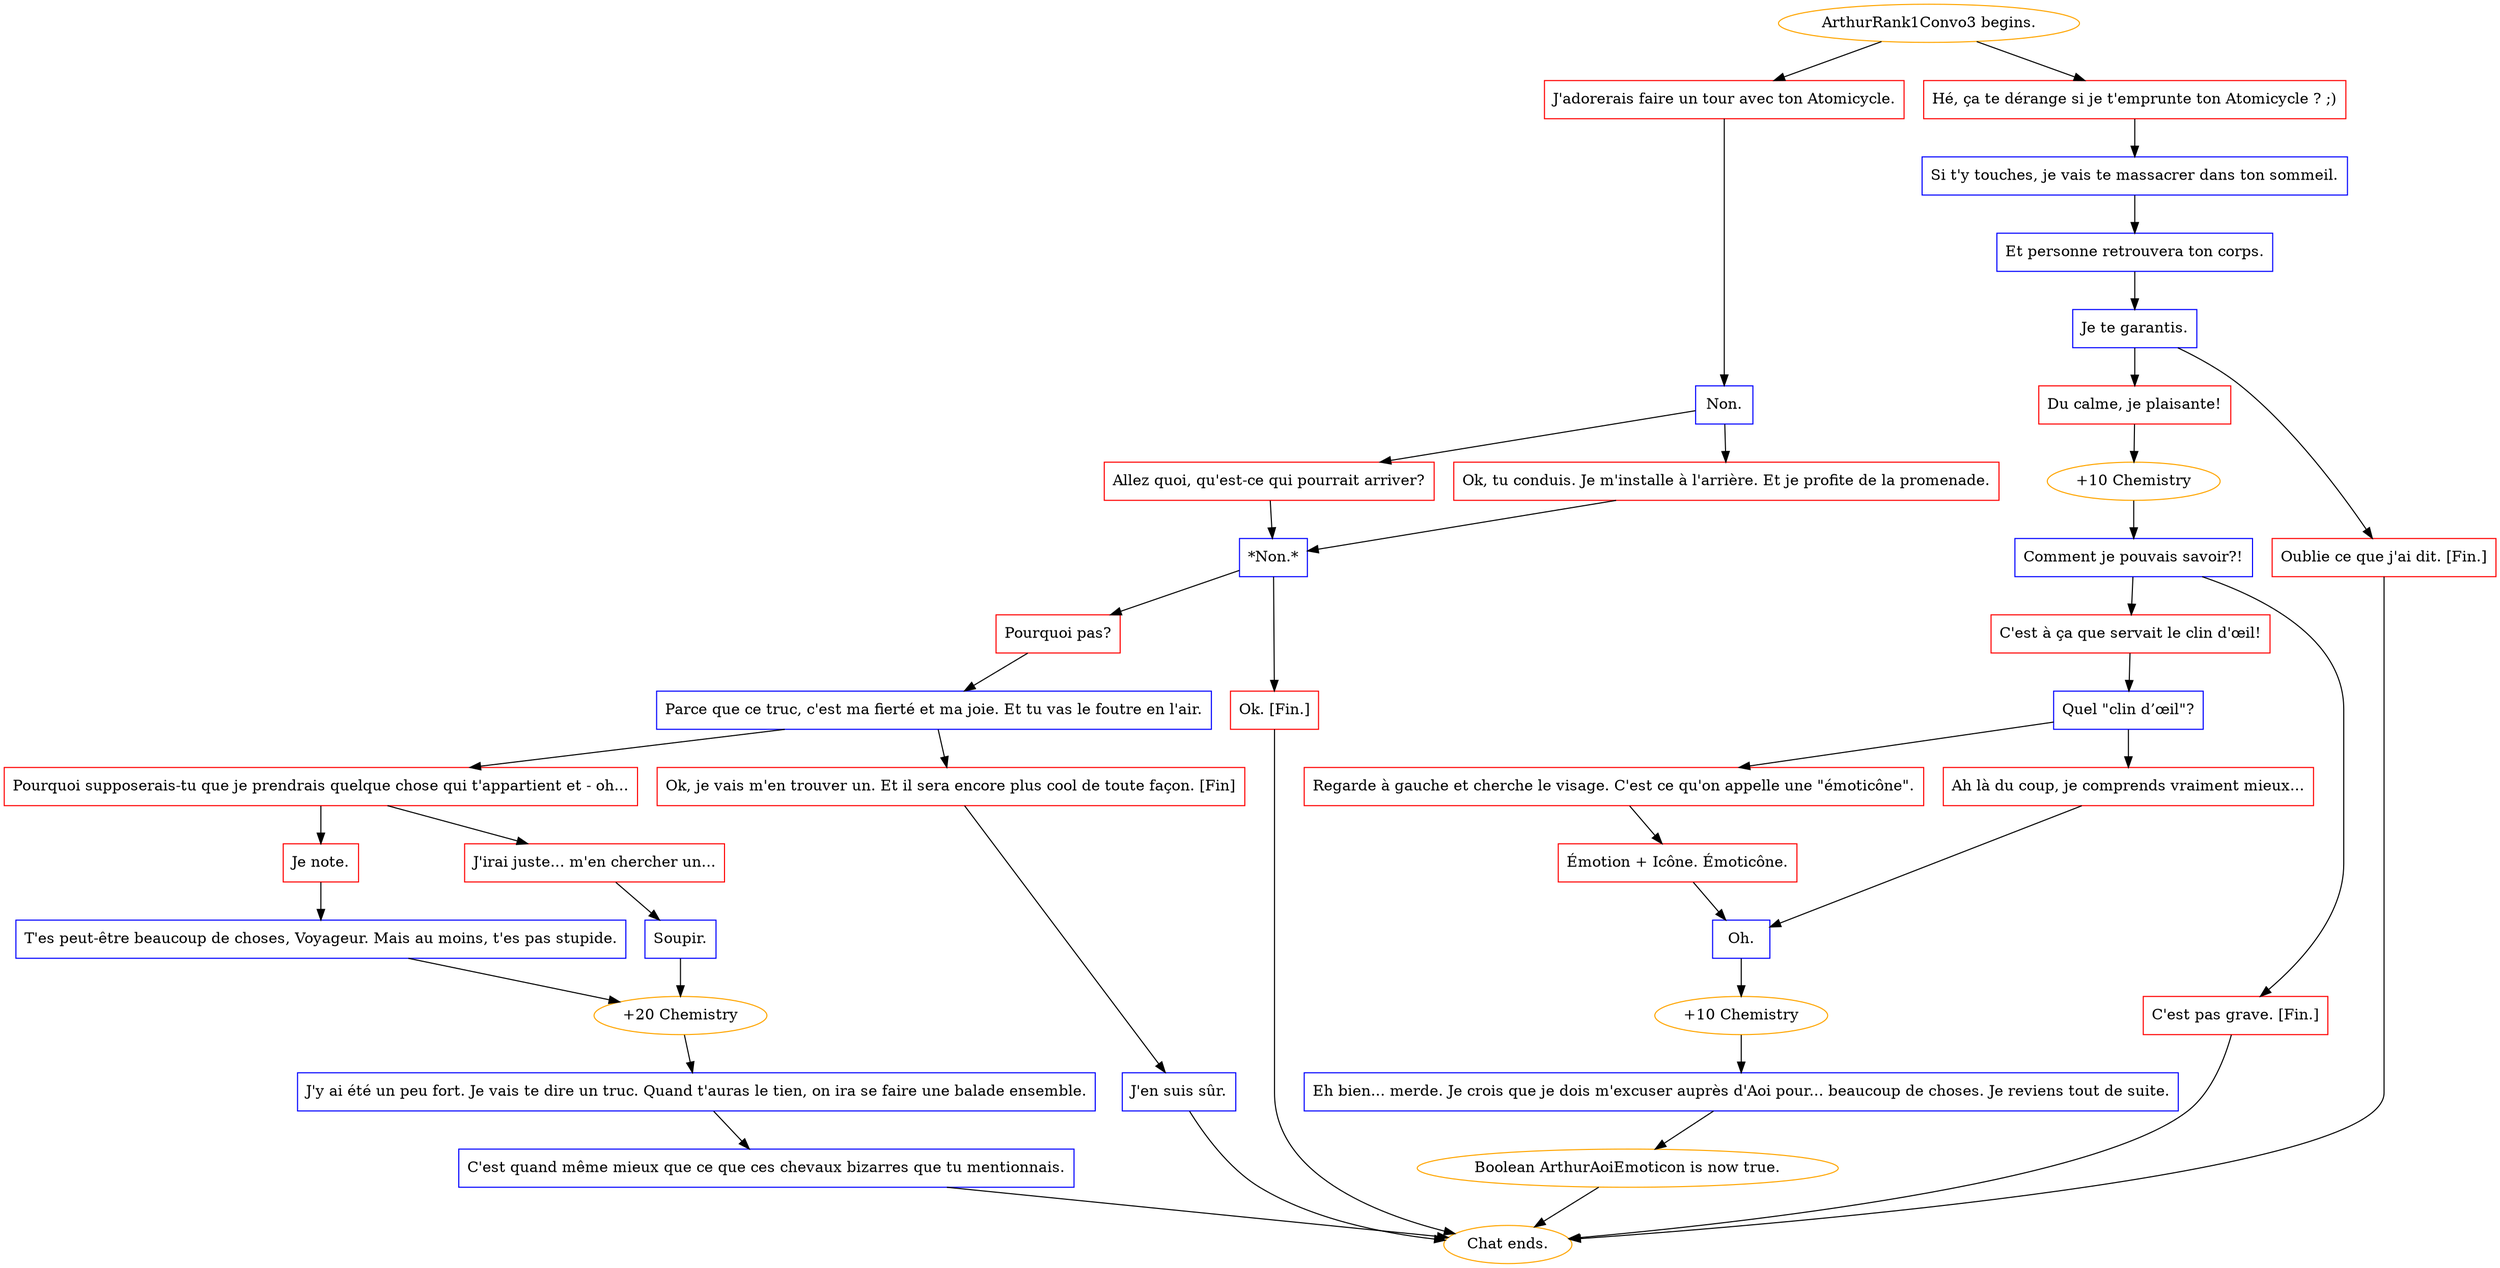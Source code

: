 digraph {
	"ArthurRank1Convo3 begins." [color=orange];
		"ArthurRank1Convo3 begins." -> j2396208180;
		"ArthurRank1Convo3 begins." -> j748533;
	j2396208180 [label="J'adorerais faire un tour avec ton Atomicycle.",shape=box,color=red];
		j2396208180 -> j3210389811;
	j748533 [label="Hé, ça te dérange si je t'emprunte ton Atomicycle ? ;)",shape=box,color=red];
		j748533 -> j2272484413;
	j3210389811 [label="Non.",shape=box,color=blue];
		j3210389811 -> j644281951;
		j3210389811 -> j2632462028;
	j2272484413 [label="Si t'y touches, je vais te massacrer dans ton sommeil.",shape=box,color=blue];
		j2272484413 -> j2203611319;
	j644281951 [label="Allez quoi, qu'est-ce qui pourrait arriver?",shape=box,color=red];
		j644281951 -> j4173400402;
	j2632462028 [label="Ok, tu conduis. Je m'installe à l'arrière. Et je profite de la promenade.",shape=box,color=red];
		j2632462028 -> j4173400402;
	j2203611319 [label="Et personne retrouvera ton corps.",shape=box,color=blue];
		j2203611319 -> j1836599272;
	j4173400402 [label="*Non.*",shape=box,color=blue];
		j4173400402 -> j389942616;
		j4173400402 -> j3887256738;
	j1836599272 [label="Je te garantis.",shape=box,color=blue];
		j1836599272 -> j23015066;
		j1836599272 -> j2553398414;
	j389942616 [label="Pourquoi pas?",shape=box,color=red];
		j389942616 -> j491797181;
	j3887256738 [label="Ok. [Fin.]",shape=box,color=red];
		j3887256738 -> "Chat ends.";
	j23015066 [label="Du calme, je plaisante!",shape=box,color=red];
		j23015066 -> j1289398860;
	j2553398414 [label="Oublie ce que j'ai dit. [Fin.]",shape=box,color=red];
		j2553398414 -> "Chat ends.";
	j491797181 [label="Parce que ce truc, c'est ma fierté et ma joie. Et tu vas le foutre en l'air.",shape=box,color=blue];
		j491797181 -> j1235350998;
		j491797181 -> j951697907;
	"Chat ends." [color=orange];
	j1289398860 [label="+10 Chemistry",color=orange];
		j1289398860 -> j1779869742;
	j1235350998 [label="Pourquoi supposerais-tu que je prendrais quelque chose qui t'appartient et - oh...",shape=box,color=red];
		j1235350998 -> j2347050990;
		j1235350998 -> j2598923496;
	j951697907 [label="Ok, je vais m'en trouver un. Et il sera encore plus cool de toute façon. [Fin]",shape=box,color=red];
		j951697907 -> j2548346895;
	j1779869742 [label="Comment je pouvais savoir?!",shape=box,color=blue];
		j1779869742 -> j579620764;
		j1779869742 -> j1112426961;
	j2347050990 [label="Je note.",shape=box,color=red];
		j2347050990 -> j3492429114;
	j2598923496 [label="J'irai juste... m'en chercher un...",shape=box,color=red];
		j2598923496 -> j2062041375;
	j2548346895 [label="J'en suis sûr.",shape=box,color=blue];
		j2548346895 -> "Chat ends.";
	j579620764 [label="C'est à ça que servait le clin d'œil!",shape=box,color=red];
		j579620764 -> j489038346;
	j1112426961 [label="C'est pas grave. [Fin.]",shape=box,color=red];
		j1112426961 -> "Chat ends.";
	j3492429114 [label="T'es peut-être beaucoup de choses, Voyageur. Mais au moins, t'es pas stupide.",shape=box,color=blue];
		j3492429114 -> j2372913860;
	j2062041375 [label="Soupir.",shape=box,color=blue];
		j2062041375 -> j2372913860;
	j489038346 [label="Quel \"clin d’œil\"?",shape=box,color=blue];
		j489038346 -> j959416436;
		j489038346 -> j175888735;
	j2372913860 [label="+20 Chemistry",color=orange];
		j2372913860 -> j149195667;
	j959416436 [label="Regarde à gauche et cherche le visage. C'est ce qu'on appelle une \"émoticône\".",shape=box,color=red];
		j959416436 -> j4231466959;
	j175888735 [label="Ah là du coup, je comprends vraiment mieux...",shape=box,color=red];
		j175888735 -> j2627213968;
	j149195667 [label="J'y ai été un peu fort. Je vais te dire un truc. Quand t'auras le tien, on ira se faire une balade ensemble.",shape=box,color=blue];
		j149195667 -> j2194847130;
	j4231466959 [label="Émotion + Icône. Émoticône.",shape=box,color=red];
		j4231466959 -> j2627213968;
	j2627213968 [label="Oh.",shape=box,color=blue];
		j2627213968 -> j1799124300;
	j2194847130 [label="C'est quand même mieux que ce que ces chevaux bizarres que tu mentionnais.",shape=box,color=blue];
		j2194847130 -> "Chat ends.";
	j1799124300 [label="+10 Chemistry",color=orange];
		j1799124300 -> j383045748;
	j383045748 [label="Eh bien... merde. Je crois que je dois m'excuser auprès d'Aoi pour... beaucoup de choses. Je reviens tout de suite.",shape=box,color=blue];
		j383045748 -> j538271006;
	j538271006 [label="Boolean ArthurAoiEmoticon is now true.",color=orange];
		j538271006 -> "Chat ends.";
}